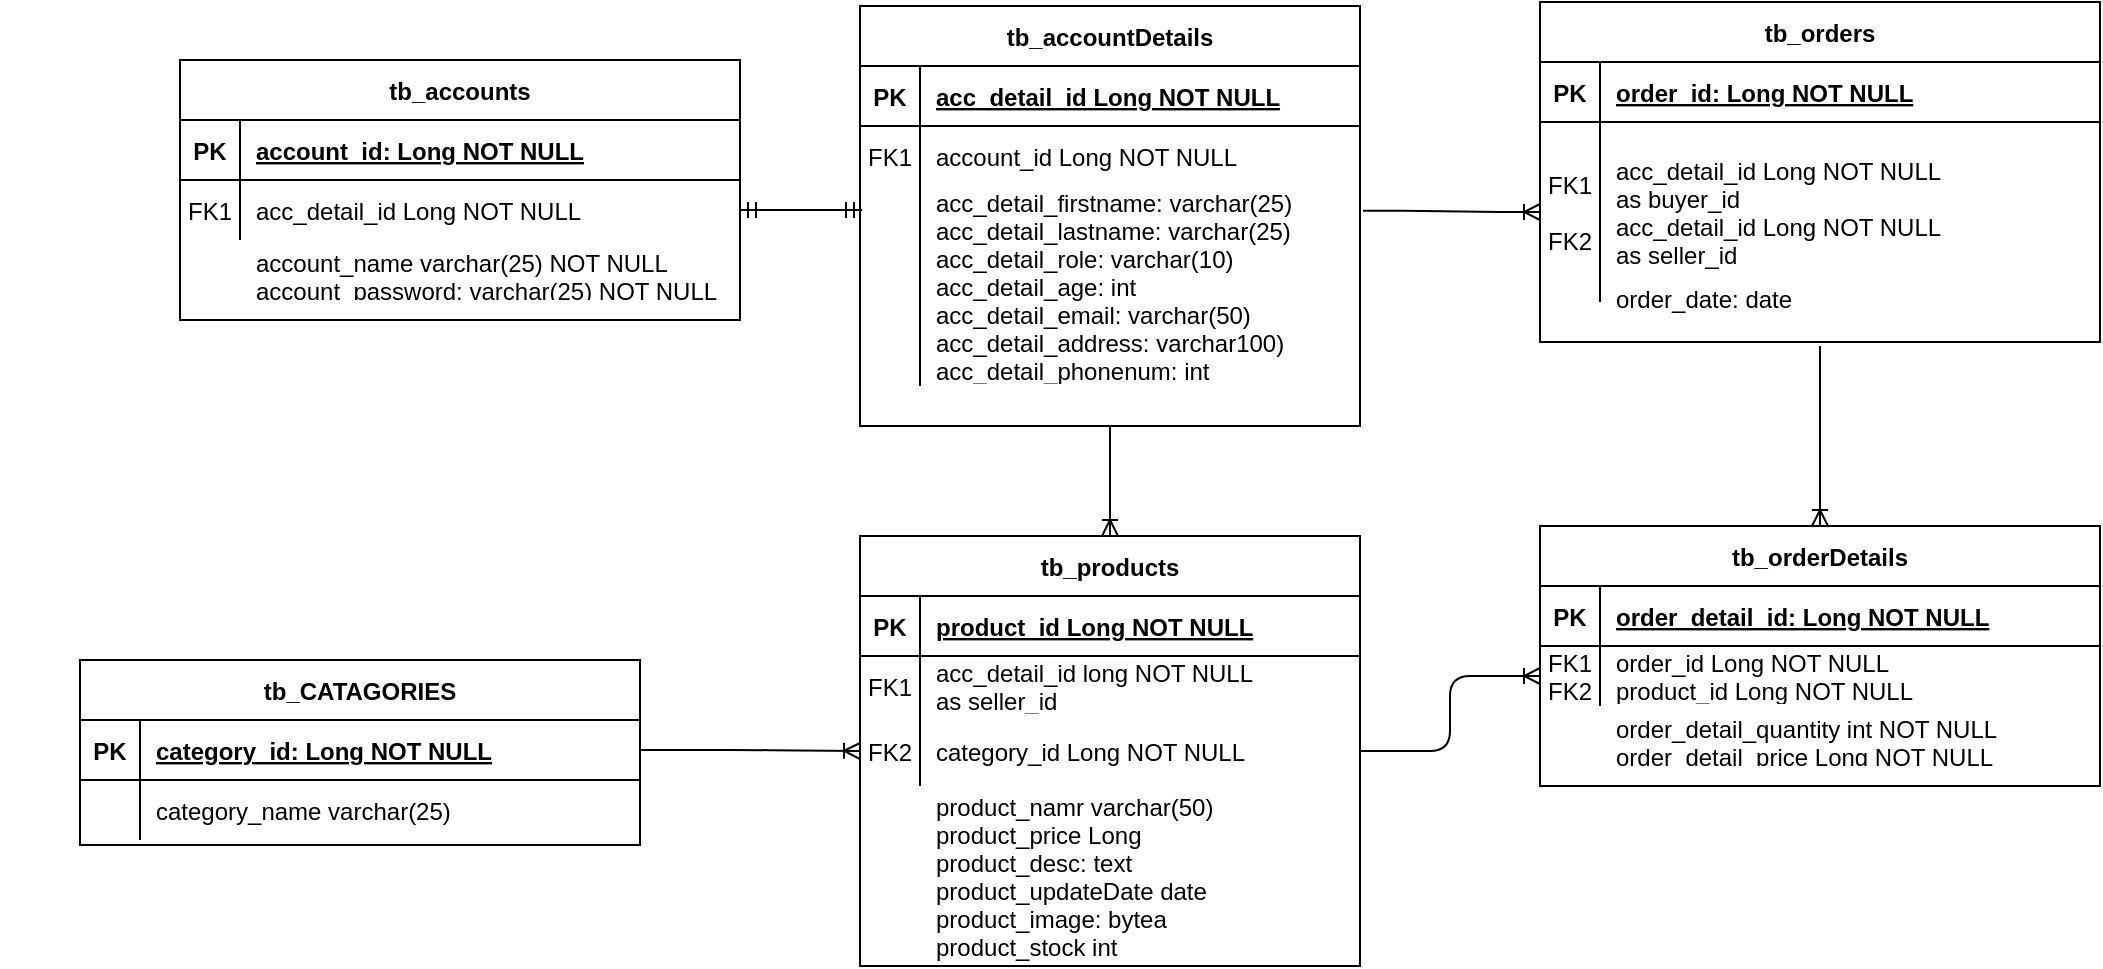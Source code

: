 <mxfile version="14.8.5" type="device"><diagram id="R2lEEEUBdFMjLlhIrx00" name="Page-1"><mxGraphModel dx="1718" dy="482" grid="1" gridSize="10" guides="1" tooltips="1" connect="1" arrows="1" fold="1" page="1" pageScale="1" pageWidth="850" pageHeight="1100" math="0" shadow="0" extFonts="Permanent Marker^https://fonts.googleapis.com/css?family=Permanent+Marker"><root><mxCell id="0"/><mxCell id="1" parent="0"/><mxCell id="C-vyLk0tnHw3VtMMgP7b-2" value="tb_accountDetails" style="shape=table;startSize=30;container=1;collapsible=1;childLayout=tableLayout;fixedRows=1;rowLines=0;fontStyle=1;align=center;resizeLast=1;" parent="1" vertex="1"><mxGeometry x="420" y="70" width="250" height="210" as="geometry"/></mxCell><mxCell id="C-vyLk0tnHw3VtMMgP7b-3" value="" style="shape=partialRectangle;collapsible=0;dropTarget=0;pointerEvents=0;fillColor=none;points=[[0,0.5],[1,0.5]];portConstraint=eastwest;top=0;left=0;right=0;bottom=1;" parent="C-vyLk0tnHw3VtMMgP7b-2" vertex="1"><mxGeometry y="30" width="250" height="30" as="geometry"/></mxCell><mxCell id="C-vyLk0tnHw3VtMMgP7b-4" value="PK" style="shape=partialRectangle;overflow=hidden;connectable=0;fillColor=none;top=0;left=0;bottom=0;right=0;fontStyle=1;" parent="C-vyLk0tnHw3VtMMgP7b-3" vertex="1"><mxGeometry width="30" height="30" as="geometry"/></mxCell><mxCell id="C-vyLk0tnHw3VtMMgP7b-5" value="acc_detail_id Long NOT NULL " style="shape=partialRectangle;overflow=hidden;connectable=0;fillColor=none;top=0;left=0;bottom=0;right=0;align=left;spacingLeft=6;fontStyle=5;" parent="C-vyLk0tnHw3VtMMgP7b-3" vertex="1"><mxGeometry x="30" width="220" height="30" as="geometry"/></mxCell><mxCell id="C-vyLk0tnHw3VtMMgP7b-6" value="" style="shape=partialRectangle;collapsible=0;dropTarget=0;pointerEvents=0;fillColor=none;points=[[0,0.5],[1,0.5]];portConstraint=eastwest;top=0;left=0;right=0;bottom=0;" parent="C-vyLk0tnHw3VtMMgP7b-2" vertex="1"><mxGeometry y="60" width="250" height="30" as="geometry"/></mxCell><mxCell id="C-vyLk0tnHw3VtMMgP7b-7" value="FK1" style="shape=partialRectangle;overflow=hidden;connectable=0;fillColor=none;top=0;left=0;bottom=0;right=0;" parent="C-vyLk0tnHw3VtMMgP7b-6" vertex="1"><mxGeometry width="30" height="30" as="geometry"/></mxCell><mxCell id="C-vyLk0tnHw3VtMMgP7b-8" value="account_id Long NOT NULL" style="shape=partialRectangle;overflow=hidden;connectable=0;fillColor=none;top=0;left=0;bottom=0;right=0;align=left;spacingLeft=6;" parent="C-vyLk0tnHw3VtMMgP7b-6" vertex="1"><mxGeometry x="30" width="220" height="30" as="geometry"/></mxCell><mxCell id="C-vyLk0tnHw3VtMMgP7b-9" value="" style="shape=partialRectangle;collapsible=0;dropTarget=0;pointerEvents=0;fillColor=none;points=[[0,0.5],[1,0.5]];portConstraint=eastwest;top=0;left=0;right=0;bottom=0;" parent="C-vyLk0tnHw3VtMMgP7b-2" vertex="1"><mxGeometry y="90" width="250" height="100" as="geometry"/></mxCell><mxCell id="C-vyLk0tnHw3VtMMgP7b-10" value="" style="shape=partialRectangle;overflow=hidden;connectable=0;fillColor=none;top=0;left=0;bottom=0;right=0;" parent="C-vyLk0tnHw3VtMMgP7b-9" vertex="1"><mxGeometry width="30" height="100" as="geometry"/></mxCell><mxCell id="C-vyLk0tnHw3VtMMgP7b-11" value="acc_detail_firstname: varchar(25)&#10;acc_detail_lastname: varchar(25)&#10;acc_detail_role: varchar(10)&#10;acc_detail_age: int&#10;acc_detail_email: varchar(50)&#10;acc_detail_address: varchar100)&#10;acc_detail_phonenum: int&#10;acc_detail_avatar: bytea" style="shape=partialRectangle;overflow=hidden;connectable=0;fillColor=none;top=0;left=0;bottom=0;right=0;align=left;spacingLeft=6;" parent="C-vyLk0tnHw3VtMMgP7b-9" vertex="1"><mxGeometry x="30" width="220" height="100" as="geometry"/></mxCell><mxCell id="7fdfKopyvfBWIpmzr-6E-3" value="" style="group" parent="1" vertex="1" connectable="0"><mxGeometry x="80" y="97" width="280" height="130" as="geometry"/></mxCell><mxCell id="C-vyLk0tnHw3VtMMgP7b-23" value="tb_accounts" style="shape=table;startSize=30;container=1;collapsible=1;childLayout=tableLayout;fixedRows=1;rowLines=0;fontStyle=1;align=center;resizeLast=1;" parent="7fdfKopyvfBWIpmzr-6E-3" vertex="1"><mxGeometry width="280" height="130" as="geometry"/></mxCell><mxCell id="C-vyLk0tnHw3VtMMgP7b-24" value="" style="shape=partialRectangle;collapsible=0;dropTarget=0;pointerEvents=0;fillColor=none;points=[[0,0.5],[1,0.5]];portConstraint=eastwest;top=0;left=0;right=0;bottom=1;" parent="C-vyLk0tnHw3VtMMgP7b-23" vertex="1"><mxGeometry y="30" width="280" height="30" as="geometry"/></mxCell><mxCell id="C-vyLk0tnHw3VtMMgP7b-25" value="PK" style="shape=partialRectangle;overflow=hidden;connectable=0;fillColor=none;top=0;left=0;bottom=0;right=0;fontStyle=1;" parent="C-vyLk0tnHw3VtMMgP7b-24" vertex="1"><mxGeometry width="30" height="30" as="geometry"/></mxCell><mxCell id="C-vyLk0tnHw3VtMMgP7b-26" value="account_id: Long NOT NULL" style="shape=partialRectangle;overflow=hidden;connectable=0;fillColor=none;top=0;left=0;bottom=0;right=0;align=left;spacingLeft=6;fontStyle=5;" parent="C-vyLk0tnHw3VtMMgP7b-24" vertex="1"><mxGeometry x="30" width="250" height="30" as="geometry"/></mxCell><mxCell id="C-vyLk0tnHw3VtMMgP7b-27" value="" style="shape=partialRectangle;collapsible=0;dropTarget=0;pointerEvents=0;fillColor=none;points=[[0,0.5],[1,0.5]];portConstraint=eastwest;top=0;left=0;right=0;bottom=0;" parent="C-vyLk0tnHw3VtMMgP7b-23" vertex="1"><mxGeometry y="60" width="280" height="30" as="geometry"/></mxCell><mxCell id="C-vyLk0tnHw3VtMMgP7b-28" value="FK1" style="shape=partialRectangle;overflow=hidden;connectable=0;fillColor=none;top=0;left=0;bottom=0;right=0;" parent="C-vyLk0tnHw3VtMMgP7b-27" vertex="1"><mxGeometry width="30" height="30" as="geometry"/></mxCell><mxCell id="C-vyLk0tnHw3VtMMgP7b-29" value="acc_detail_id Long NOT NULL" style="shape=partialRectangle;overflow=hidden;connectable=0;fillColor=none;top=0;left=0;bottom=0;right=0;align=left;spacingLeft=6;" parent="C-vyLk0tnHw3VtMMgP7b-27" vertex="1"><mxGeometry x="30" width="250" height="30" as="geometry"/></mxCell><mxCell id="7fdfKopyvfBWIpmzr-6E-2" value="account_name varchar(25) NOT NULL&#10;account_password: varchar(25) NOT NULL" style="shape=partialRectangle;overflow=hidden;connectable=0;fillColor=none;top=0;left=0;bottom=0;right=0;align=left;spacingLeft=6;" parent="7fdfKopyvfBWIpmzr-6E-3" vertex="1"><mxGeometry x="30" y="92.857" width="250" height="27.857" as="geometry"/></mxCell><mxCell id="7fdfKopyvfBWIpmzr-6E-4" value="" style="edgeStyle=entityRelationEdgeStyle;fontSize=12;html=1;endArrow=ERmandOne;startArrow=ERmandOne;entryX=0.004;entryY=0.12;entryDx=0;entryDy=0;entryPerimeter=0;" parent="1" source="C-vyLk0tnHw3VtMMgP7b-27" target="C-vyLk0tnHw3VtMMgP7b-9" edge="1"><mxGeometry width="100" height="100" relative="1" as="geometry"><mxPoint x="460" y="270" as="sourcePoint"/><mxPoint x="560" y="170" as="targetPoint"/></mxGeometry></mxCell><mxCell id="7fdfKopyvfBWIpmzr-6E-9" value="" style="group" parent="1" vertex="1" connectable="0"><mxGeometry x="420" y="335" width="250" height="215" as="geometry"/></mxCell><mxCell id="C-vyLk0tnHw3VtMMgP7b-13" value="tb_products" style="shape=table;startSize=30;container=1;collapsible=1;childLayout=tableLayout;fixedRows=1;rowLines=0;fontStyle=1;align=center;resizeLast=1;" parent="7fdfKopyvfBWIpmzr-6E-9" vertex="1"><mxGeometry width="250" height="215" as="geometry"/></mxCell><mxCell id="C-vyLk0tnHw3VtMMgP7b-14" value="" style="shape=partialRectangle;collapsible=0;dropTarget=0;pointerEvents=0;fillColor=none;points=[[0,0.5],[1,0.5]];portConstraint=eastwest;top=0;left=0;right=0;bottom=1;" parent="C-vyLk0tnHw3VtMMgP7b-13" vertex="1"><mxGeometry y="30" width="250" height="30" as="geometry"/></mxCell><mxCell id="C-vyLk0tnHw3VtMMgP7b-15" value="PK" style="shape=partialRectangle;overflow=hidden;connectable=0;fillColor=none;top=0;left=0;bottom=0;right=0;fontStyle=1;" parent="C-vyLk0tnHw3VtMMgP7b-14" vertex="1"><mxGeometry width="30" height="30" as="geometry"/></mxCell><mxCell id="C-vyLk0tnHw3VtMMgP7b-16" value="product_id Long NOT NULL" style="shape=partialRectangle;overflow=hidden;connectable=0;fillColor=none;top=0;left=0;bottom=0;right=0;align=left;spacingLeft=6;fontStyle=5;" parent="C-vyLk0tnHw3VtMMgP7b-14" vertex="1"><mxGeometry x="30" width="220" height="30" as="geometry"/></mxCell><mxCell id="C-vyLk0tnHw3VtMMgP7b-17" value="" style="shape=partialRectangle;collapsible=0;dropTarget=0;pointerEvents=0;fillColor=none;points=[[0,0.5],[1,0.5]];portConstraint=eastwest;top=0;left=0;right=0;bottom=0;" parent="C-vyLk0tnHw3VtMMgP7b-13" vertex="1"><mxGeometry y="60" width="250" height="30" as="geometry"/></mxCell><mxCell id="C-vyLk0tnHw3VtMMgP7b-18" value="FK1" style="shape=partialRectangle;overflow=hidden;connectable=0;fillColor=none;top=0;left=0;bottom=0;right=0;" parent="C-vyLk0tnHw3VtMMgP7b-17" vertex="1"><mxGeometry width="30" height="30" as="geometry"/></mxCell><mxCell id="C-vyLk0tnHw3VtMMgP7b-19" value="acc_detail_id long NOT NULL&#10;as seller_id" style="shape=partialRectangle;overflow=hidden;connectable=0;fillColor=none;top=0;left=0;bottom=0;right=0;align=left;spacingLeft=6;" parent="C-vyLk0tnHw3VtMMgP7b-17" vertex="1"><mxGeometry x="30" width="220" height="30" as="geometry"/></mxCell><mxCell id="C-vyLk0tnHw3VtMMgP7b-20" value="" style="shape=partialRectangle;collapsible=0;dropTarget=0;pointerEvents=0;fillColor=none;points=[[0,0.5],[1,0.5]];portConstraint=eastwest;top=0;left=0;right=0;bottom=0;" parent="C-vyLk0tnHw3VtMMgP7b-13" vertex="1"><mxGeometry y="90" width="250" height="35" as="geometry"/></mxCell><mxCell id="C-vyLk0tnHw3VtMMgP7b-21" value="FK2" style="shape=partialRectangle;overflow=hidden;connectable=0;fillColor=none;top=0;left=0;bottom=0;right=0;" parent="C-vyLk0tnHw3VtMMgP7b-20" vertex="1"><mxGeometry width="30" height="35" as="geometry"/></mxCell><mxCell id="C-vyLk0tnHw3VtMMgP7b-22" value="category_id Long NOT NULL" style="shape=partialRectangle;overflow=hidden;connectable=0;fillColor=none;top=0;left=0;bottom=0;right=0;align=left;spacingLeft=6;" parent="C-vyLk0tnHw3VtMMgP7b-20" vertex="1"><mxGeometry x="30" width="220" height="35" as="geometry"/></mxCell><mxCell id="7fdfKopyvfBWIpmzr-6E-8" value="product_namr varchar(50)&#10;product_price Long&#10;product_desc: text&#10;product_updateDate date&#10;product_image: bytea&#10;product_stock int" style="shape=partialRectangle;overflow=hidden;connectable=0;fillColor=none;top=0;left=0;bottom=0;right=0;align=left;spacingLeft=6;" parent="7fdfKopyvfBWIpmzr-6E-9" vertex="1"><mxGeometry x="30" y="125" width="220" height="90" as="geometry"/></mxCell><mxCell id="7fdfKopyvfBWIpmzr-6E-11" value="" style="fontSize=12;html=1;endArrow=ERoneToMany;exitX=0.5;exitY=1;exitDx=0;exitDy=0;entryX=0.5;entryY=0;entryDx=0;entryDy=0;" parent="1" source="C-vyLk0tnHw3VtMMgP7b-2" target="C-vyLk0tnHw3VtMMgP7b-13" edge="1"><mxGeometry width="100" height="100" relative="1" as="geometry"><mxPoint x="390" y="470" as="sourcePoint"/><mxPoint x="545" y="330" as="targetPoint"/></mxGeometry></mxCell><mxCell id="7fdfKopyvfBWIpmzr-6E-12" value="" style="group" parent="1" vertex="1" connectable="0"><mxGeometry x="-10" y="384" width="280" height="130" as="geometry"/></mxCell><mxCell id="7fdfKopyvfBWIpmzr-6E-13" value="tb_CATAGORIES" style="shape=table;startSize=30;container=1;collapsible=1;childLayout=tableLayout;fixedRows=1;rowLines=0;fontStyle=1;align=center;resizeLast=1;" parent="7fdfKopyvfBWIpmzr-6E-12" vertex="1"><mxGeometry x="40" y="13" width="280" height="92.5" as="geometry"/></mxCell><mxCell id="7fdfKopyvfBWIpmzr-6E-14" value="" style="shape=partialRectangle;collapsible=0;dropTarget=0;pointerEvents=0;fillColor=none;points=[[0,0.5],[1,0.5]];portConstraint=eastwest;top=0;left=0;right=0;bottom=1;" parent="7fdfKopyvfBWIpmzr-6E-13" vertex="1"><mxGeometry y="30" width="280" height="30" as="geometry"/></mxCell><mxCell id="7fdfKopyvfBWIpmzr-6E-15" value="PK" style="shape=partialRectangle;overflow=hidden;connectable=0;fillColor=none;top=0;left=0;bottom=0;right=0;fontStyle=1;" parent="7fdfKopyvfBWIpmzr-6E-14" vertex="1"><mxGeometry width="30" height="30" as="geometry"/></mxCell><mxCell id="7fdfKopyvfBWIpmzr-6E-16" value="category_id: Long NOT NULL" style="shape=partialRectangle;overflow=hidden;connectable=0;fillColor=none;top=0;left=0;bottom=0;right=0;align=left;spacingLeft=6;fontStyle=5;" parent="7fdfKopyvfBWIpmzr-6E-14" vertex="1"><mxGeometry x="30" width="250" height="30" as="geometry"/></mxCell><mxCell id="7fdfKopyvfBWIpmzr-6E-17" value="" style="shape=partialRectangle;collapsible=0;dropTarget=0;pointerEvents=0;fillColor=none;points=[[0,0.5],[1,0.5]];portConstraint=eastwest;top=0;left=0;right=0;bottom=0;" parent="7fdfKopyvfBWIpmzr-6E-13" vertex="1"><mxGeometry y="60" width="280" height="30" as="geometry"/></mxCell><mxCell id="7fdfKopyvfBWIpmzr-6E-18" value="" style="shape=partialRectangle;overflow=hidden;connectable=0;fillColor=none;top=0;left=0;bottom=0;right=0;" parent="7fdfKopyvfBWIpmzr-6E-17" vertex="1"><mxGeometry width="30" height="30" as="geometry"/></mxCell><mxCell id="7fdfKopyvfBWIpmzr-6E-19" value="category_name varchar(25)" style="shape=partialRectangle;overflow=hidden;connectable=0;fillColor=none;top=0;left=0;bottom=0;right=0;align=left;spacingLeft=6;" parent="7fdfKopyvfBWIpmzr-6E-17" vertex="1"><mxGeometry x="30" width="250" height="30" as="geometry"/></mxCell><mxCell id="7fdfKopyvfBWIpmzr-6E-22" value="" style="edgeStyle=orthogonalEdgeStyle;fontSize=12;html=1;endArrow=ERoneToMany;exitX=1;exitY=0.5;exitDx=0;exitDy=0;entryX=0;entryY=0.5;entryDx=0;entryDy=0;" parent="1" source="7fdfKopyvfBWIpmzr-6E-14" target="C-vyLk0tnHw3VtMMgP7b-20" edge="1"><mxGeometry width="100" height="100" relative="1" as="geometry"><mxPoint x="550" y="470" as="sourcePoint"/><mxPoint x="650" y="370" as="targetPoint"/></mxGeometry></mxCell><mxCell id="7fdfKopyvfBWIpmzr-6E-23" value="" style="group" parent="1" vertex="1" connectable="0"><mxGeometry x="760" y="68" width="280" height="230" as="geometry"/></mxCell><mxCell id="7fdfKopyvfBWIpmzr-6E-24" value="tb_orders" style="shape=table;startSize=30;container=1;collapsible=1;childLayout=tableLayout;fixedRows=1;rowLines=0;fontStyle=1;align=center;resizeLast=1;" parent="7fdfKopyvfBWIpmzr-6E-23" vertex="1"><mxGeometry width="280" height="170" as="geometry"/></mxCell><mxCell id="7fdfKopyvfBWIpmzr-6E-25" value="" style="shape=partialRectangle;collapsible=0;dropTarget=0;pointerEvents=0;fillColor=none;points=[[0,0.5],[1,0.5]];portConstraint=eastwest;top=0;left=0;right=0;bottom=1;" parent="7fdfKopyvfBWIpmzr-6E-24" vertex="1"><mxGeometry y="30" width="280" height="30" as="geometry"/></mxCell><mxCell id="7fdfKopyvfBWIpmzr-6E-26" value="PK" style="shape=partialRectangle;overflow=hidden;connectable=0;fillColor=none;top=0;left=0;bottom=0;right=0;fontStyle=1;" parent="7fdfKopyvfBWIpmzr-6E-25" vertex="1"><mxGeometry width="30" height="30" as="geometry"/></mxCell><mxCell id="7fdfKopyvfBWIpmzr-6E-27" value="order_id: Long NOT NULL" style="shape=partialRectangle;overflow=hidden;connectable=0;fillColor=none;top=0;left=0;bottom=0;right=0;align=left;spacingLeft=6;fontStyle=5;" parent="7fdfKopyvfBWIpmzr-6E-25" vertex="1"><mxGeometry x="30" width="250" height="30" as="geometry"/></mxCell><mxCell id="7fdfKopyvfBWIpmzr-6E-28" value="" style="shape=partialRectangle;collapsible=0;dropTarget=0;pointerEvents=0;fillColor=none;points=[[0,0.5],[1,0.5]];portConstraint=eastwest;top=0;left=0;right=0;bottom=0;" parent="7fdfKopyvfBWIpmzr-6E-24" vertex="1"><mxGeometry y="60" width="280" height="90" as="geometry"/></mxCell><mxCell id="7fdfKopyvfBWIpmzr-6E-29" value="FK1&#10;&#10;FK2" style="shape=partialRectangle;overflow=hidden;connectable=0;fillColor=none;top=0;left=0;bottom=0;right=0;" parent="7fdfKopyvfBWIpmzr-6E-28" vertex="1"><mxGeometry width="30" height="90" as="geometry"/></mxCell><mxCell id="7fdfKopyvfBWIpmzr-6E-30" value="acc_detail_id Long NOT NULL&#10;as buyer_id&#10;acc_detail_id Long NOT NULL &#10;as seller_id" style="shape=partialRectangle;overflow=hidden;connectable=0;fillColor=none;top=0;left=0;bottom=0;right=0;align=left;spacingLeft=6;" parent="7fdfKopyvfBWIpmzr-6E-28" vertex="1"><mxGeometry x="30" width="250" height="90" as="geometry"/></mxCell><mxCell id="7fdfKopyvfBWIpmzr-6E-31" value="order_date: date&#10;" style="shape=partialRectangle;overflow=hidden;connectable=0;fillColor=none;top=0;left=0;bottom=0;right=0;align=left;spacingLeft=6;" parent="7fdfKopyvfBWIpmzr-6E-23" vertex="1"><mxGeometry x="30" y="139.997" width="250" height="27.857" as="geometry"/></mxCell><mxCell id="7fdfKopyvfBWIpmzr-6E-32" value="" style="edgeStyle=entityRelationEdgeStyle;fontSize=12;html=1;endArrow=ERoneToMany;exitX=1.006;exitY=0.124;exitDx=0;exitDy=0;exitPerimeter=0;entryX=0;entryY=0.5;entryDx=0;entryDy=0;" parent="1" source="C-vyLk0tnHw3VtMMgP7b-9" target="7fdfKopyvfBWIpmzr-6E-28" edge="1"><mxGeometry width="100" height="100" relative="1" as="geometry"><mxPoint x="410" y="420" as="sourcePoint"/><mxPoint x="510" y="320" as="targetPoint"/></mxGeometry></mxCell><mxCell id="7fdfKopyvfBWIpmzr-6E-33" value="" style="group" parent="1" vertex="1" connectable="0"><mxGeometry x="760" y="330" width="280" height="130" as="geometry"/></mxCell><mxCell id="7fdfKopyvfBWIpmzr-6E-34" value="tb_orderDetails" style="shape=table;startSize=30;container=1;collapsible=1;childLayout=tableLayout;fixedRows=1;rowLines=0;fontStyle=1;align=center;resizeLast=1;" parent="7fdfKopyvfBWIpmzr-6E-33" vertex="1"><mxGeometry width="280" height="130" as="geometry"/></mxCell><mxCell id="7fdfKopyvfBWIpmzr-6E-35" value="" style="shape=partialRectangle;collapsible=0;dropTarget=0;pointerEvents=0;fillColor=none;points=[[0,0.5],[1,0.5]];portConstraint=eastwest;top=0;left=0;right=0;bottom=1;" parent="7fdfKopyvfBWIpmzr-6E-34" vertex="1"><mxGeometry y="30" width="280" height="30" as="geometry"/></mxCell><mxCell id="7fdfKopyvfBWIpmzr-6E-36" value="PK" style="shape=partialRectangle;overflow=hidden;connectable=0;fillColor=none;top=0;left=0;bottom=0;right=0;fontStyle=1;" parent="7fdfKopyvfBWIpmzr-6E-35" vertex="1"><mxGeometry width="30" height="30" as="geometry"/></mxCell><mxCell id="7fdfKopyvfBWIpmzr-6E-37" value="order_detail_id: Long NOT NULL" style="shape=partialRectangle;overflow=hidden;connectable=0;fillColor=none;top=0;left=0;bottom=0;right=0;align=left;spacingLeft=6;fontStyle=5;" parent="7fdfKopyvfBWIpmzr-6E-35" vertex="1"><mxGeometry x="30" width="250" height="30" as="geometry"/></mxCell><mxCell id="7fdfKopyvfBWIpmzr-6E-38" value="" style="shape=partialRectangle;collapsible=0;dropTarget=0;pointerEvents=0;fillColor=none;points=[[0,0.5],[1,0.5]];portConstraint=eastwest;top=0;left=0;right=0;bottom=0;" parent="7fdfKopyvfBWIpmzr-6E-34" vertex="1"><mxGeometry y="60" width="280" height="30" as="geometry"/></mxCell><mxCell id="7fdfKopyvfBWIpmzr-6E-39" value="FK1&#10;FK2" style="shape=partialRectangle;overflow=hidden;connectable=0;fillColor=none;top=0;left=0;bottom=0;right=0;" parent="7fdfKopyvfBWIpmzr-6E-38" vertex="1"><mxGeometry width="30" height="30" as="geometry"/></mxCell><mxCell id="7fdfKopyvfBWIpmzr-6E-40" value="order_id Long NOT NULL&#10;product_id Long NOT NULL" style="shape=partialRectangle;overflow=hidden;connectable=0;fillColor=none;top=0;left=0;bottom=0;right=0;align=left;spacingLeft=6;" parent="7fdfKopyvfBWIpmzr-6E-38" vertex="1"><mxGeometry x="30" width="250" height="30" as="geometry"/></mxCell><mxCell id="7fdfKopyvfBWIpmzr-6E-41" value="order_detail_quantity int NOT NULL&#10;order_detail_price Long NOT NULL" style="shape=partialRectangle;overflow=hidden;connectable=0;fillColor=none;top=0;left=0;bottom=0;right=0;align=left;spacingLeft=6;" parent="7fdfKopyvfBWIpmzr-6E-33" vertex="1"><mxGeometry x="30" y="92.857" width="250" height="27.857" as="geometry"/></mxCell><mxCell id="7fdfKopyvfBWIpmzr-6E-42" value="" style="fontSize=12;html=1;endArrow=ERoneToMany;entryX=0.5;entryY=0;entryDx=0;entryDy=0;" parent="1" target="7fdfKopyvfBWIpmzr-6E-34" edge="1"><mxGeometry width="100" height="100" relative="1" as="geometry"><mxPoint x="900" y="240" as="sourcePoint"/><mxPoint x="913" y="328" as="targetPoint"/></mxGeometry></mxCell><mxCell id="7fdfKopyvfBWIpmzr-6E-43" value="" style="edgeStyle=orthogonalEdgeStyle;fontSize=12;html=1;endArrow=ERoneToMany;entryX=0;entryY=0.5;entryDx=0;entryDy=0;exitX=1;exitY=0.5;exitDx=0;exitDy=0;" parent="1" source="C-vyLk0tnHw3VtMMgP7b-20" target="7fdfKopyvfBWIpmzr-6E-38" edge="1"><mxGeometry width="100" height="100" relative="1" as="geometry"><mxPoint x="700" y="380" as="sourcePoint"/><mxPoint x="710" y="370" as="targetPoint"/></mxGeometry></mxCell></root></mxGraphModel></diagram></mxfile>